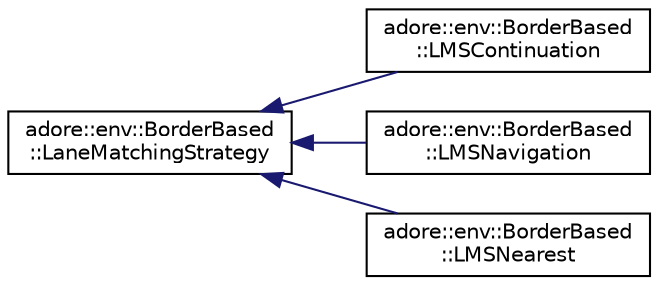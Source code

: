 digraph "Graphical Class Hierarchy"
{
 // LATEX_PDF_SIZE
  edge [fontname="Helvetica",fontsize="10",labelfontname="Helvetica",labelfontsize="10"];
  node [fontname="Helvetica",fontsize="10",shape=record];
  rankdir="LR";
  Node0 [label="adore::env::BorderBased\l::LaneMatchingStrategy",height=0.2,width=0.4,color="black", fillcolor="white", style="filled",URL="$classadore_1_1env_1_1BorderBased_1_1LaneMatchingStrategy.html",tooltip=" "];
  Node0 -> Node1 [dir="back",color="midnightblue",fontsize="10",style="solid",fontname="Helvetica"];
  Node1 [label="adore::env::BorderBased\l::LMSContinuation",height=0.2,width=0.4,color="black", fillcolor="white", style="filled",URL="$classadore_1_1env_1_1BorderBased_1_1LMSContinuation.html",tooltip=" "];
  Node0 -> Node2 [dir="back",color="midnightblue",fontsize="10",style="solid",fontname="Helvetica"];
  Node2 [label="adore::env::BorderBased\l::LMSNavigation",height=0.2,width=0.4,color="black", fillcolor="white", style="filled",URL="$classadore_1_1env_1_1BorderBased_1_1LMSNavigation.html",tooltip=" "];
  Node0 -> Node3 [dir="back",color="midnightblue",fontsize="10",style="solid",fontname="Helvetica"];
  Node3 [label="adore::env::BorderBased\l::LMSNearest",height=0.2,width=0.4,color="black", fillcolor="white", style="filled",URL="$classadore_1_1env_1_1BorderBased_1_1LMSNearest.html",tooltip=" "];
}

